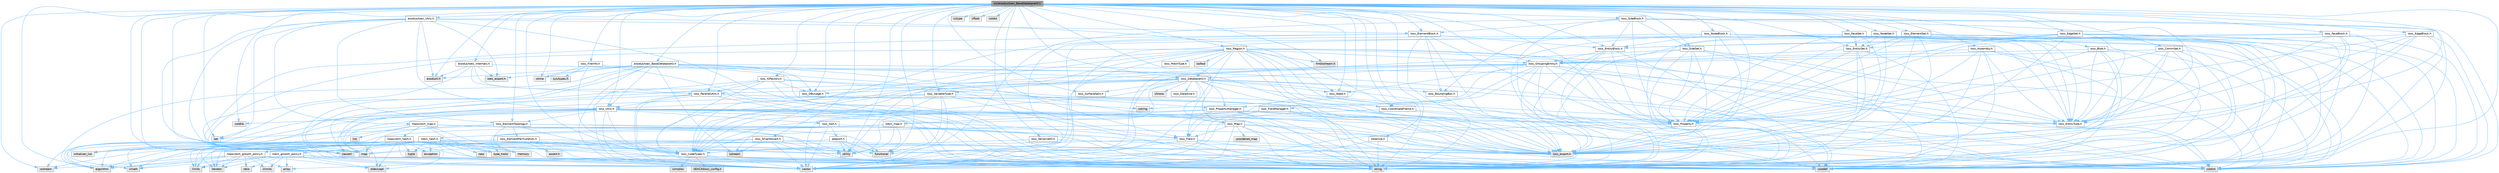 digraph "src/exodus/Ioex_BaseDatabaseIO.C"
{
 // INTERACTIVE_SVG=YES
 // LATEX_PDF_SIZE
  bgcolor="transparent";
  edge [fontname=Helvetica,fontsize=10,labelfontname=Helvetica,labelfontsize=10];
  node [fontname=Helvetica,fontsize=10,shape=box,height=0.2,width=0.4];
  Node1 [id="Node000001",label="src/exodus/Ioex_BaseDatabaseIO.C",height=0.2,width=0.4,color="gray40", fillcolor="grey60", style="filled", fontcolor="black",tooltip=" "];
  Node1 -> Node2 [id="edge1_Node000001_Node000002",color="steelblue1",style="solid",tooltip=" "];
  Node2 [id="Node000002",label="Ioss_CodeTypes.h",height=0.2,width=0.4,color="grey40", fillcolor="white", style="filled",URL="$Ioss__CodeTypes_8h.html",tooltip=" "];
  Node2 -> Node3 [id="edge2_Node000002_Node000003",color="steelblue1",style="solid",tooltip=" "];
  Node3 [id="Node000003",label="array",height=0.2,width=0.4,color="grey60", fillcolor="#E0E0E0", style="filled",tooltip=" "];
  Node2 -> Node4 [id="edge3_Node000002_Node000004",color="steelblue1",style="solid",tooltip=" "];
  Node4 [id="Node000004",label="cstddef",height=0.2,width=0.4,color="grey60", fillcolor="#E0E0E0", style="filled",tooltip=" "];
  Node2 -> Node5 [id="edge4_Node000002_Node000005",color="steelblue1",style="solid",tooltip=" "];
  Node5 [id="Node000005",label="cstdint",height=0.2,width=0.4,color="grey60", fillcolor="#E0E0E0", style="filled",tooltip=" "];
  Node2 -> Node6 [id="edge5_Node000002_Node000006",color="steelblue1",style="solid",tooltip=" "];
  Node6 [id="Node000006",label="string",height=0.2,width=0.4,color="grey60", fillcolor="#E0E0E0", style="filled",tooltip=" "];
  Node2 -> Node7 [id="edge6_Node000002_Node000007",color="steelblue1",style="solid",tooltip=" "];
  Node7 [id="Node000007",label="vector",height=0.2,width=0.4,color="grey60", fillcolor="#E0E0E0", style="filled",tooltip=" "];
  Node2 -> Node8 [id="edge7_Node000002_Node000008",color="steelblue1",style="solid",tooltip=" "];
  Node8 [id="Node000008",label="SEACASIoss_config.h",height=0.2,width=0.4,color="grey60", fillcolor="#E0E0E0", style="filled",tooltip=" "];
  Node2 -> Node9 [id="edge8_Node000002_Node000009",color="steelblue1",style="solid",tooltip=" "];
  Node9 [id="Node000009",label="complex",height=0.2,width=0.4,color="grey60", fillcolor="#E0E0E0", style="filled",tooltip=" "];
  Node1 -> Node10 [id="edge9_Node000001_Node000010",color="steelblue1",style="solid",tooltip=" "];
  Node10 [id="Node000010",label="Ioss_ElementTopology.h",height=0.2,width=0.4,color="grey40", fillcolor="white", style="filled",URL="$Ioss__ElementTopology_8h.html",tooltip=" "];
  Node10 -> Node11 [id="edge10_Node000010_Node000011",color="steelblue1",style="solid",tooltip=" "];
  Node11 [id="Node000011",label="ioss_export.h",height=0.2,width=0.4,color="grey60", fillcolor="#E0E0E0", style="filled",tooltip=" "];
  Node10 -> Node2 [id="edge11_Node000010_Node000002",color="steelblue1",style="solid",tooltip=" "];
  Node10 -> Node12 [id="edge12_Node000010_Node000012",color="steelblue1",style="solid",tooltip=" "];
  Node12 [id="Node000012",label="Ioss_ElementPermutation.h",height=0.2,width=0.4,color="grey40", fillcolor="white", style="filled",URL="$Ioss__ElementPermutation_8h.html",tooltip=" "];
  Node12 -> Node11 [id="edge13_Node000012_Node000011",color="steelblue1",style="solid",tooltip=" "];
  Node12 -> Node2 [id="edge14_Node000012_Node000002",color="steelblue1",style="solid",tooltip=" "];
  Node12 -> Node13 [id="edge15_Node000012_Node000013",color="steelblue1",style="solid",tooltip=" "];
  Node13 [id="Node000013",label="assert.h",height=0.2,width=0.4,color="grey60", fillcolor="#E0E0E0", style="filled",tooltip=" "];
  Node12 -> Node14 [id="edge16_Node000012_Node000014",color="steelblue1",style="solid",tooltip=" "];
  Node14 [id="Node000014",label="limits",height=0.2,width=0.4,color="grey60", fillcolor="#E0E0E0", style="filled",tooltip=" "];
  Node12 -> Node15 [id="edge17_Node000012_Node000015",color="steelblue1",style="solid",tooltip=" "];
  Node15 [id="Node000015",label="map",height=0.2,width=0.4,color="grey60", fillcolor="#E0E0E0", style="filled",tooltip=" "];
  Node12 -> Node6 [id="edge18_Node000012_Node000006",color="steelblue1",style="solid",tooltip=" "];
  Node12 -> Node7 [id="edge19_Node000012_Node000007",color="steelblue1",style="solid",tooltip=" "];
  Node10 -> Node15 [id="edge20_Node000010_Node000015",color="steelblue1",style="solid",tooltip=" "];
  Node10 -> Node16 [id="edge21_Node000010_Node000016",color="steelblue1",style="solid",tooltip=" "];
  Node16 [id="Node000016",label="set",height=0.2,width=0.4,color="grey60", fillcolor="#E0E0E0", style="filled",tooltip=" "];
  Node10 -> Node6 [id="edge22_Node000010_Node000006",color="steelblue1",style="solid",tooltip=" "];
  Node10 -> Node7 [id="edge23_Node000010_Node000007",color="steelblue1",style="solid",tooltip=" "];
  Node1 -> Node17 [id="edge24_Node000001_Node000017",color="steelblue1",style="solid",tooltip=" "];
  Node17 [id="Node000017",label="Ioss_FileInfo.h",height=0.2,width=0.4,color="grey40", fillcolor="white", style="filled",URL="$Ioss__FileInfo_8h.html",tooltip=" "];
  Node17 -> Node11 [id="edge25_Node000017_Node000011",color="steelblue1",style="solid",tooltip=" "];
  Node17 -> Node2 [id="edge26_Node000017_Node000002",color="steelblue1",style="solid",tooltip=" "];
  Node17 -> Node18 [id="edge27_Node000017_Node000018",color="steelblue1",style="solid",tooltip=" "];
  Node18 [id="Node000018",label="ctime",height=0.2,width=0.4,color="grey60", fillcolor="#E0E0E0", style="filled",tooltip=" "];
  Node17 -> Node6 [id="edge28_Node000017_Node000006",color="steelblue1",style="solid",tooltip=" "];
  Node17 -> Node19 [id="edge29_Node000017_Node000019",color="steelblue1",style="solid",tooltip=" "];
  Node19 [id="Node000019",label="sys/types.h",height=0.2,width=0.4,color="grey60", fillcolor="#E0E0E0", style="filled",tooltip=" "];
  Node1 -> Node20 [id="edge30_Node000001_Node000020",color="steelblue1",style="solid",tooltip=" "];
  Node20 [id="Node000020",label="Ioss_IOFactory.h",height=0.2,width=0.4,color="grey40", fillcolor="white", style="filled",URL="$Ioss__IOFactory_8h.html",tooltip=" "];
  Node20 -> Node11 [id="edge31_Node000020_Node000011",color="steelblue1",style="solid",tooltip=" "];
  Node20 -> Node2 [id="edge32_Node000020_Node000002",color="steelblue1",style="solid",tooltip=" "];
  Node20 -> Node6 [id="edge33_Node000020_Node000006",color="steelblue1",style="solid",tooltip=" "];
  Node20 -> Node21 [id="edge34_Node000020_Node000021",color="steelblue1",style="solid",tooltip=" "];
  Node21 [id="Node000021",label="Ioss_DBUsage.h",height=0.2,width=0.4,color="grey40", fillcolor="white", style="filled",URL="$Ioss__DBUsage_8h.html",tooltip=" "];
  Node20 -> Node22 [id="edge35_Node000020_Node000022",color="steelblue1",style="solid",tooltip=" "];
  Node22 [id="Node000022",label="Ioss_ParallelUtils.h",height=0.2,width=0.4,color="grey40", fillcolor="white", style="filled",URL="$Ioss__ParallelUtils_8h.html",tooltip=" "];
  Node22 -> Node11 [id="edge36_Node000022_Node000011",color="steelblue1",style="solid",tooltip=" "];
  Node22 -> Node2 [id="edge37_Node000022_Node000002",color="steelblue1",style="solid",tooltip=" "];
  Node22 -> Node23 [id="edge38_Node000022_Node000023",color="steelblue1",style="solid",tooltip=" "];
  Node23 [id="Node000023",label="Ioss_Utils.h",height=0.2,width=0.4,color="grey40", fillcolor="white", style="filled",URL="$Ioss__Utils_8h.html",tooltip=" "];
  Node23 -> Node11 [id="edge39_Node000023_Node000011",color="steelblue1",style="solid",tooltip=" "];
  Node23 -> Node2 [id="edge40_Node000023_Node000002",color="steelblue1",style="solid",tooltip=" "];
  Node23 -> Node10 [id="edge41_Node000023_Node000010",color="steelblue1",style="solid",tooltip=" "];
  Node23 -> Node24 [id="edge42_Node000023_Node000024",color="steelblue1",style="solid",tooltip=" "];
  Node24 [id="Node000024",label="Ioss_EntityType.h",height=0.2,width=0.4,color="grey40", fillcolor="white", style="filled",URL="$Ioss__EntityType_8h.html",tooltip=" "];
  Node23 -> Node25 [id="edge43_Node000023_Node000025",color="steelblue1",style="solid",tooltip=" "];
  Node25 [id="Node000025",label="Ioss_Field.h",height=0.2,width=0.4,color="grey40", fillcolor="white", style="filled",URL="$Ioss__Field_8h.html",tooltip=" "];
  Node25 -> Node11 [id="edge44_Node000025_Node000011",color="steelblue1",style="solid",tooltip=" "];
  Node25 -> Node2 [id="edge45_Node000025_Node000002",color="steelblue1",style="solid",tooltip=" "];
  Node25 -> Node4 [id="edge46_Node000025_Node000004",color="steelblue1",style="solid",tooltip=" "];
  Node25 -> Node6 [id="edge47_Node000025_Node000006",color="steelblue1",style="solid",tooltip=" "];
  Node25 -> Node7 [id="edge48_Node000025_Node000007",color="steelblue1",style="solid",tooltip=" "];
  Node23 -> Node26 [id="edge49_Node000023_Node000026",color="steelblue1",style="solid",tooltip=" "];
  Node26 [id="Node000026",label="Ioss_Property.h",height=0.2,width=0.4,color="grey40", fillcolor="white", style="filled",URL="$Ioss__Property_8h.html",tooltip=" "];
  Node26 -> Node11 [id="edge50_Node000026_Node000011",color="steelblue1",style="solid",tooltip=" "];
  Node26 -> Node5 [id="edge51_Node000026_Node000005",color="steelblue1",style="solid",tooltip=" "];
  Node26 -> Node6 [id="edge52_Node000026_Node000006",color="steelblue1",style="solid",tooltip=" "];
  Node26 -> Node7 [id="edge53_Node000026_Node000007",color="steelblue1",style="solid",tooltip=" "];
  Node23 -> Node27 [id="edge54_Node000023_Node000027",color="steelblue1",style="solid",tooltip=" "];
  Node27 [id="Node000027",label="Ioss_Sort.h",height=0.2,width=0.4,color="grey40", fillcolor="white", style="filled",URL="$Ioss__Sort_8h.html",tooltip=" "];
  Node27 -> Node28 [id="edge55_Node000027_Node000028",color="steelblue1",style="solid",tooltip=" "];
  Node28 [id="Node000028",label="pdqsort.h",height=0.2,width=0.4,color="grey40", fillcolor="white", style="filled",URL="$pdqsort_8h.html",tooltip=" "];
  Node28 -> Node29 [id="edge56_Node000028_Node000029",color="steelblue1",style="solid",tooltip=" "];
  Node29 [id="Node000029",label="algorithm",height=0.2,width=0.4,color="grey60", fillcolor="#E0E0E0", style="filled",tooltip=" "];
  Node28 -> Node4 [id="edge57_Node000028_Node000004",color="steelblue1",style="solid",tooltip=" "];
  Node28 -> Node30 [id="edge58_Node000028_Node000030",color="steelblue1",style="solid",tooltip=" "];
  Node30 [id="Node000030",label="functional",height=0.2,width=0.4,color="grey60", fillcolor="#E0E0E0", style="filled",tooltip=" "];
  Node28 -> Node31 [id="edge59_Node000028_Node000031",color="steelblue1",style="solid",tooltip=" "];
  Node31 [id="Node000031",label="iterator",height=0.2,width=0.4,color="grey60", fillcolor="#E0E0E0", style="filled",tooltip=" "];
  Node28 -> Node32 [id="edge60_Node000028_Node000032",color="steelblue1",style="solid",tooltip=" "];
  Node32 [id="Node000032",label="utility",height=0.2,width=0.4,color="grey60", fillcolor="#E0E0E0", style="filled",tooltip=" "];
  Node27 -> Node4 [id="edge61_Node000027_Node000004",color="steelblue1",style="solid",tooltip=" "];
  Node27 -> Node7 [id="edge62_Node000027_Node000007",color="steelblue1",style="solid",tooltip=" "];
  Node23 -> Node29 [id="edge63_Node000023_Node000029",color="steelblue1",style="solid",tooltip=" "];
  Node23 -> Node33 [id="edge64_Node000023_Node000033",color="steelblue1",style="solid",tooltip=" "];
  Node33 [id="Node000033",label="cassert",height=0.2,width=0.4,color="grey60", fillcolor="#E0E0E0", style="filled",tooltip=" "];
  Node23 -> Node34 [id="edge65_Node000023_Node000034",color="steelblue1",style="solid",tooltip=" "];
  Node34 [id="Node000034",label="cmath",height=0.2,width=0.4,color="grey60", fillcolor="#E0E0E0", style="filled",tooltip=" "];
  Node23 -> Node4 [id="edge66_Node000023_Node000004",color="steelblue1",style="solid",tooltip=" "];
  Node23 -> Node5 [id="edge67_Node000023_Node000005",color="steelblue1",style="solid",tooltip=" "];
  Node23 -> Node35 [id="edge68_Node000023_Node000035",color="steelblue1",style="solid",tooltip=" "];
  Node35 [id="Node000035",label="cstdlib",height=0.2,width=0.4,color="grey60", fillcolor="#E0E0E0", style="filled",tooltip=" "];
  Node23 -> Node36 [id="edge69_Node000023_Node000036",color="steelblue1",style="solid",tooltip=" "];
  Node36 [id="Node000036",label="iostream",height=0.2,width=0.4,color="grey60", fillcolor="#E0E0E0", style="filled",tooltip=" "];
  Node23 -> Node37 [id="edge70_Node000023_Node000037",color="steelblue1",style="solid",tooltip=" "];
  Node37 [id="Node000037",label="stdexcept",height=0.2,width=0.4,color="grey60", fillcolor="#E0E0E0", style="filled",tooltip=" "];
  Node23 -> Node6 [id="edge71_Node000023_Node000006",color="steelblue1",style="solid",tooltip=" "];
  Node23 -> Node7 [id="edge72_Node000023_Node000007",color="steelblue1",style="solid",tooltip=" "];
  Node22 -> Node33 [id="edge73_Node000022_Node000033",color="steelblue1",style="solid",tooltip=" "];
  Node22 -> Node4 [id="edge74_Node000022_Node000004",color="steelblue1",style="solid",tooltip=" "];
  Node22 -> Node6 [id="edge75_Node000022_Node000006",color="steelblue1",style="solid",tooltip=" "];
  Node22 -> Node7 [id="edge76_Node000022_Node000007",color="steelblue1",style="solid",tooltip=" "];
  Node20 -> Node38 [id="edge77_Node000020_Node000038",color="steelblue1",style="solid",tooltip=" "];
  Node38 [id="Node000038",label="Ioss_PropertyManager.h",height=0.2,width=0.4,color="grey40", fillcolor="white", style="filled",URL="$Ioss__PropertyManager_8h.html",tooltip=" "];
  Node38 -> Node11 [id="edge78_Node000038_Node000011",color="steelblue1",style="solid",tooltip=" "];
  Node38 -> Node2 [id="edge79_Node000038_Node000002",color="steelblue1",style="solid",tooltip=" "];
  Node38 -> Node26 [id="edge80_Node000038_Node000026",color="steelblue1",style="solid",tooltip=" "];
  Node38 -> Node4 [id="edge81_Node000038_Node000004",color="steelblue1",style="solid",tooltip=" "];
  Node38 -> Node6 [id="edge82_Node000038_Node000006",color="steelblue1",style="solid",tooltip=" "];
  Node38 -> Node7 [id="edge83_Node000038_Node000007",color="steelblue1",style="solid",tooltip=" "];
  Node38 -> Node39 [id="edge84_Node000038_Node000039",color="steelblue1",style="solid",tooltip=" "];
  Node39 [id="Node000039",label="robin_map.h",height=0.2,width=0.4,color="grey40", fillcolor="white", style="filled",URL="$robin__map_8h.html",tooltip=" "];
  Node39 -> Node4 [id="edge85_Node000039_Node000004",color="steelblue1",style="solid",tooltip=" "];
  Node39 -> Node30 [id="edge86_Node000039_Node000030",color="steelblue1",style="solid",tooltip=" "];
  Node39 -> Node40 [id="edge87_Node000039_Node000040",color="steelblue1",style="solid",tooltip=" "];
  Node40 [id="Node000040",label="initializer_list",height=0.2,width=0.4,color="grey60", fillcolor="#E0E0E0", style="filled",tooltip=" "];
  Node39 -> Node41 [id="edge88_Node000039_Node000041",color="steelblue1",style="solid",tooltip=" "];
  Node41 [id="Node000041",label="memory",height=0.2,width=0.4,color="grey60", fillcolor="#E0E0E0", style="filled",tooltip=" "];
  Node39 -> Node42 [id="edge89_Node000039_Node000042",color="steelblue1",style="solid",tooltip=" "];
  Node42 [id="Node000042",label="type_traits",height=0.2,width=0.4,color="grey60", fillcolor="#E0E0E0", style="filled",tooltip=" "];
  Node39 -> Node32 [id="edge90_Node000039_Node000032",color="steelblue1",style="solid",tooltip=" "];
  Node39 -> Node43 [id="edge91_Node000039_Node000043",color="steelblue1",style="solid",tooltip=" "];
  Node43 [id="Node000043",label="robin_hash.h",height=0.2,width=0.4,color="grey40", fillcolor="white", style="filled",URL="$robin__hash_8h.html",tooltip=" "];
  Node43 -> Node29 [id="edge92_Node000043_Node000029",color="steelblue1",style="solid",tooltip=" "];
  Node43 -> Node33 [id="edge93_Node000043_Node000033",color="steelblue1",style="solid",tooltip=" "];
  Node43 -> Node34 [id="edge94_Node000043_Node000034",color="steelblue1",style="solid",tooltip=" "];
  Node43 -> Node4 [id="edge95_Node000043_Node000004",color="steelblue1",style="solid",tooltip=" "];
  Node43 -> Node5 [id="edge96_Node000043_Node000005",color="steelblue1",style="solid",tooltip=" "];
  Node43 -> Node44 [id="edge97_Node000043_Node000044",color="steelblue1",style="solid",tooltip=" "];
  Node44 [id="Node000044",label="exception",height=0.2,width=0.4,color="grey60", fillcolor="#E0E0E0", style="filled",tooltip=" "];
  Node43 -> Node31 [id="edge98_Node000043_Node000031",color="steelblue1",style="solid",tooltip=" "];
  Node43 -> Node14 [id="edge99_Node000043_Node000014",color="steelblue1",style="solid",tooltip=" "];
  Node43 -> Node41 [id="edge100_Node000043_Node000041",color="steelblue1",style="solid",tooltip=" "];
  Node43 -> Node45 [id="edge101_Node000043_Node000045",color="steelblue1",style="solid",tooltip=" "];
  Node45 [id="Node000045",label="new",height=0.2,width=0.4,color="grey60", fillcolor="#E0E0E0", style="filled",tooltip=" "];
  Node43 -> Node37 [id="edge102_Node000043_Node000037",color="steelblue1",style="solid",tooltip=" "];
  Node43 -> Node46 [id="edge103_Node000043_Node000046",color="steelblue1",style="solid",tooltip=" "];
  Node46 [id="Node000046",label="tuple",height=0.2,width=0.4,color="grey60", fillcolor="#E0E0E0", style="filled",tooltip=" "];
  Node43 -> Node42 [id="edge104_Node000043_Node000042",color="steelblue1",style="solid",tooltip=" "];
  Node43 -> Node32 [id="edge105_Node000043_Node000032",color="steelblue1",style="solid",tooltip=" "];
  Node43 -> Node7 [id="edge106_Node000043_Node000007",color="steelblue1",style="solid",tooltip=" "];
  Node43 -> Node47 [id="edge107_Node000043_Node000047",color="steelblue1",style="solid",tooltip=" "];
  Node47 [id="Node000047",label="robin_growth_policy.h",height=0.2,width=0.4,color="grey40", fillcolor="white", style="filled",URL="$robin__growth__policy_8h.html",tooltip=" "];
  Node47 -> Node29 [id="edge108_Node000047_Node000029",color="steelblue1",style="solid",tooltip=" "];
  Node47 -> Node3 [id="edge109_Node000047_Node000003",color="steelblue1",style="solid",tooltip=" "];
  Node47 -> Node48 [id="edge110_Node000047_Node000048",color="steelblue1",style="solid",tooltip=" "];
  Node48 [id="Node000048",label="climits",height=0.2,width=0.4,color="grey60", fillcolor="#E0E0E0", style="filled",tooltip=" "];
  Node47 -> Node34 [id="edge111_Node000047_Node000034",color="steelblue1",style="solid",tooltip=" "];
  Node47 -> Node4 [id="edge112_Node000047_Node000004",color="steelblue1",style="solid",tooltip=" "];
  Node47 -> Node5 [id="edge113_Node000047_Node000005",color="steelblue1",style="solid",tooltip=" "];
  Node47 -> Node31 [id="edge114_Node000047_Node000031",color="steelblue1",style="solid",tooltip=" "];
  Node47 -> Node14 [id="edge115_Node000047_Node000014",color="steelblue1",style="solid",tooltip=" "];
  Node47 -> Node49 [id="edge116_Node000047_Node000049",color="steelblue1",style="solid",tooltip=" "];
  Node49 [id="Node000049",label="ratio",height=0.2,width=0.4,color="grey60", fillcolor="#E0E0E0", style="filled",tooltip=" "];
  Node47 -> Node37 [id="edge117_Node000047_Node000037",color="steelblue1",style="solid",tooltip=" "];
  Node20 -> Node15 [id="edge118_Node000020_Node000015",color="steelblue1",style="solid",tooltip=" "];
  Node20 -> Node7 [id="edge119_Node000020_Node000007",color="steelblue1",style="solid",tooltip=" "];
  Node1 -> Node22 [id="edge120_Node000001_Node000022",color="steelblue1",style="solid",tooltip=" "];
  Node1 -> Node50 [id="edge121_Node000001_Node000050",color="steelblue1",style="solid",tooltip=" "];
  Node50 [id="Node000050",label="Ioss_SerializeIO.h",height=0.2,width=0.4,color="grey40", fillcolor="white", style="filled",URL="$Ioss__SerializeIO_8h.html",tooltip=" "];
  Node50 -> Node11 [id="edge122_Node000050_Node000011",color="steelblue1",style="solid",tooltip=" "];
  Node50 -> Node2 [id="edge123_Node000050_Node000002",color="steelblue1",style="solid",tooltip=" "];
  Node1 -> Node51 [id="edge124_Node000001_Node000051",color="steelblue1",style="solid",tooltip=" "];
  Node51 [id="Node000051",label="Ioss_SurfaceSplit.h",height=0.2,width=0.4,color="grey40", fillcolor="white", style="filled",URL="$Ioss__SurfaceSplit_8h.html",tooltip=" "];
  Node1 -> Node23 [id="edge125_Node000001_Node000023",color="steelblue1",style="solid",tooltip=" "];
  Node1 -> Node29 [id="edge126_Node000001_Node000029",color="steelblue1",style="solid",tooltip=" "];
  Node1 -> Node33 [id="edge127_Node000001_Node000033",color="steelblue1",style="solid",tooltip=" "];
  Node1 -> Node52 [id="edge128_Node000001_Node000052",color="steelblue1",style="solid",tooltip=" "];
  Node52 [id="Node000052",label="cctype",height=0.2,width=0.4,color="grey60", fillcolor="#E0E0E0", style="filled",tooltip=" "];
  Node1 -> Node53 [id="edge129_Node000001_Node000053",color="steelblue1",style="solid",tooltip=" "];
  Node53 [id="Node000053",label="cfloat",height=0.2,width=0.4,color="grey60", fillcolor="#E0E0E0", style="filled",tooltip=" "];
  Node1 -> Node4 [id="edge130_Node000001_Node000004",color="steelblue1",style="solid",tooltip=" "];
  Node1 -> Node54 [id="edge131_Node000001_Node000054",color="steelblue1",style="solid",tooltip=" "];
  Node54 [id="Node000054",label="cstdio",height=0.2,width=0.4,color="grey60", fillcolor="#E0E0E0", style="filled",tooltip=" "];
  Node1 -> Node35 [id="edge132_Node000001_Node000035",color="steelblue1",style="solid",tooltip=" "];
  Node1 -> Node55 [id="edge133_Node000001_Node000055",color="steelblue1",style="solid",tooltip=" "];
  Node55 [id="Node000055",label="cstring",height=0.2,width=0.4,color="grey60", fillcolor="#E0E0E0", style="filled",tooltip=" "];
  Node1 -> Node18 [id="edge134_Node000001_Node000018",color="steelblue1",style="solid",tooltip=" "];
  Node1 -> Node56 [id="edge135_Node000001_Node000056",color="steelblue1",style="solid",tooltip=" "];
  Node56 [id="Node000056",label="exodus/Ioex_BaseDatabaseIO.h",height=0.2,width=0.4,color="grey40", fillcolor="white", style="filled",URL="$Ioex__BaseDatabaseIO_8h.html",tooltip=" "];
  Node56 -> Node57 [id="edge136_Node000056_Node000057",color="steelblue1",style="solid",tooltip=" "];
  Node57 [id="Node000057",label="ioex_export.h",height=0.2,width=0.4,color="grey60", fillcolor="#E0E0E0", style="filled",tooltip=" "];
  Node56 -> Node21 [id="edge137_Node000056_Node000021",color="steelblue1",style="solid",tooltip=" "];
  Node56 -> Node58 [id="edge138_Node000056_Node000058",color="steelblue1",style="solid",tooltip=" "];
  Node58 [id="Node000058",label="Ioss_DatabaseIO.h",height=0.2,width=0.4,color="grey40", fillcolor="white", style="filled",URL="$Ioss__DatabaseIO_8h.html",tooltip=" "];
  Node58 -> Node11 [id="edge139_Node000058_Node000011",color="steelblue1",style="solid",tooltip=" "];
  Node58 -> Node59 [id="edge140_Node000058_Node000059",color="steelblue1",style="solid",tooltip=" "];
  Node59 [id="Node000059",label="Ioss_BoundingBox.h",height=0.2,width=0.4,color="grey40", fillcolor="white", style="filled",URL="$Ioss__BoundingBox_8h.html",tooltip=" "];
  Node59 -> Node11 [id="edge141_Node000059_Node000011",color="steelblue1",style="solid",tooltip=" "];
  Node58 -> Node2 [id="edge142_Node000058_Node000002",color="steelblue1",style="solid",tooltip=" "];
  Node58 -> Node21 [id="edge143_Node000058_Node000021",color="steelblue1",style="solid",tooltip=" "];
  Node58 -> Node60 [id="edge144_Node000058_Node000060",color="steelblue1",style="solid",tooltip=" "];
  Node60 [id="Node000060",label="Ioss_DataSize.h",height=0.2,width=0.4,color="grey40", fillcolor="white", style="filled",URL="$Ioss__DataSize_8h.html",tooltip=" "];
  Node58 -> Node24 [id="edge145_Node000058_Node000024",color="steelblue1",style="solid",tooltip=" "];
  Node58 -> Node61 [id="edge146_Node000058_Node000061",color="steelblue1",style="solid",tooltip=" "];
  Node61 [id="Node000061",label="Ioss_Map.h",height=0.2,width=0.4,color="grey40", fillcolor="white", style="filled",URL="$Ioss__Map_8h.html",tooltip=" "];
  Node61 -> Node11 [id="edge147_Node000061_Node000011",color="steelblue1",style="solid",tooltip=" "];
  Node61 -> Node2 [id="edge148_Node000061_Node000002",color="steelblue1",style="solid",tooltip=" "];
  Node61 -> Node25 [id="edge149_Node000061_Node000025",color="steelblue1",style="solid",tooltip=" "];
  Node61 -> Node4 [id="edge150_Node000061_Node000004",color="steelblue1",style="solid",tooltip=" "];
  Node61 -> Node5 [id="edge151_Node000061_Node000005",color="steelblue1",style="solid",tooltip=" "];
  Node61 -> Node6 [id="edge152_Node000061_Node000006",color="steelblue1",style="solid",tooltip=" "];
  Node61 -> Node7 [id="edge153_Node000061_Node000007",color="steelblue1",style="solid",tooltip=" "];
  Node61 -> Node62 [id="edge154_Node000061_Node000062",color="steelblue1",style="solid",tooltip=" "];
  Node62 [id="Node000062",label="unordered_map",height=0.2,width=0.4,color="grey60", fillcolor="#E0E0E0", style="filled",tooltip=" "];
  Node58 -> Node22 [id="edge155_Node000058_Node000022",color="steelblue1",style="solid",tooltip=" "];
  Node58 -> Node38 [id="edge156_Node000058_Node000038",color="steelblue1",style="solid",tooltip=" "];
  Node58 -> Node63 [id="edge157_Node000058_Node000063",color="steelblue1",style="solid",tooltip=" "];
  Node63 [id="Node000063",label="Ioss_State.h",height=0.2,width=0.4,color="grey40", fillcolor="white", style="filled",URL="$Ioss__State_8h.html",tooltip=" "];
  Node58 -> Node51 [id="edge158_Node000058_Node000051",color="steelblue1",style="solid",tooltip=" "];
  Node58 -> Node64 [id="edge159_Node000058_Node000064",color="steelblue1",style="solid",tooltip=" "];
  Node64 [id="Node000064",label="chrono",height=0.2,width=0.4,color="grey60", fillcolor="#E0E0E0", style="filled",tooltip=" "];
  Node58 -> Node4 [id="edge160_Node000058_Node000004",color="steelblue1",style="solid",tooltip=" "];
  Node58 -> Node5 [id="edge161_Node000058_Node000005",color="steelblue1",style="solid",tooltip=" "];
  Node58 -> Node15 [id="edge162_Node000058_Node000015",color="steelblue1",style="solid",tooltip=" "];
  Node58 -> Node6 [id="edge163_Node000058_Node000006",color="steelblue1",style="solid",tooltip=" "];
  Node58 -> Node32 [id="edge164_Node000058_Node000032",color="steelblue1",style="solid",tooltip=" "];
  Node58 -> Node7 [id="edge165_Node000058_Node000007",color="steelblue1",style="solid",tooltip=" "];
  Node56 -> Node25 [id="edge166_Node000056_Node000025",color="steelblue1",style="solid",tooltip=" "];
  Node56 -> Node61 [id="edge167_Node000056_Node000061",color="steelblue1",style="solid",tooltip=" "];
  Node56 -> Node23 [id="edge168_Node000056_Node000023",color="steelblue1",style="solid",tooltip=" "];
  Node56 -> Node65 [id="edge169_Node000056_Node000065",color="steelblue1",style="solid",tooltip=" "];
  Node65 [id="Node000065",label="exodusII.h",height=0.2,width=0.4,color="grey60", fillcolor="#E0E0E0", style="filled",tooltip=" "];
  Node56 -> Node29 [id="edge170_Node000056_Node000029",color="steelblue1",style="solid",tooltip=" "];
  Node56 -> Node5 [id="edge171_Node000056_Node000005",color="steelblue1",style="solid",tooltip=" "];
  Node56 -> Node18 [id="edge172_Node000056_Node000018",color="steelblue1",style="solid",tooltip=" "];
  Node56 -> Node15 [id="edge173_Node000056_Node000015",color="steelblue1",style="solid",tooltip=" "];
  Node56 -> Node16 [id="edge174_Node000056_Node000016",color="steelblue1",style="solid",tooltip=" "];
  Node56 -> Node66 [id="edge175_Node000056_Node000066",color="steelblue1",style="solid",tooltip=" "];
  Node66 [id="Node000066",label="sstream",height=0.2,width=0.4,color="grey60", fillcolor="#E0E0E0", style="filled",tooltip=" "];
  Node56 -> Node6 [id="edge176_Node000056_Node000006",color="steelblue1",style="solid",tooltip=" "];
  Node56 -> Node7 [id="edge177_Node000056_Node000007",color="steelblue1",style="solid",tooltip=" "];
  Node1 -> Node67 [id="edge178_Node000001_Node000067",color="steelblue1",style="solid",tooltip=" "];
  Node67 [id="Node000067",label="exodus/Ioex_Internals.h",height=0.2,width=0.4,color="grey40", fillcolor="white", style="filled",URL="$Ioex__Internals_8h.html",tooltip=" "];
  Node67 -> Node57 [id="edge179_Node000067_Node000057",color="steelblue1",style="solid",tooltip=" "];
  Node67 -> Node22 [id="edge180_Node000067_Node000022",color="steelblue1",style="solid",tooltip=" "];
  Node67 -> Node5 [id="edge181_Node000067_Node000005",color="steelblue1",style="solid",tooltip=" "];
  Node67 -> Node65 [id="edge182_Node000067_Node000065",color="steelblue1",style="solid",tooltip=" "];
  Node67 -> Node6 [id="edge183_Node000067_Node000006",color="steelblue1",style="solid",tooltip=" "];
  Node67 -> Node7 [id="edge184_Node000067_Node000007",color="steelblue1",style="solid",tooltip=" "];
  Node1 -> Node68 [id="edge185_Node000001_Node000068",color="steelblue1",style="solid",tooltip=" "];
  Node68 [id="Node000068",label="exodus/Ioex_Utils.h",height=0.2,width=0.4,color="grey40", fillcolor="white", style="filled",URL="$Ioex__Utils_8h.html",tooltip=" "];
  Node68 -> Node57 [id="edge186_Node000068_Node000057",color="steelblue1",style="solid",tooltip=" "];
  Node68 -> Node69 [id="edge187_Node000068_Node000069",color="steelblue1",style="solid",tooltip=" "];
  Node69 [id="Node000069",label="Ioss_CoordinateFrame.h",height=0.2,width=0.4,color="grey40", fillcolor="white", style="filled",URL="$Ioss__CoordinateFrame_8h.html",tooltip=" "];
  Node69 -> Node11 [id="edge188_Node000069_Node000011",color="steelblue1",style="solid",tooltip=" "];
  Node69 -> Node5 [id="edge189_Node000069_Node000005",color="steelblue1",style="solid",tooltip=" "];
  Node69 -> Node7 [id="edge190_Node000069_Node000007",color="steelblue1",style="solid",tooltip=" "];
  Node68 -> Node70 [id="edge191_Node000068_Node000070",color="steelblue1",style="solid",tooltip=" "];
  Node70 [id="Node000070",label="Ioss_ElementBlock.h",height=0.2,width=0.4,color="grey40", fillcolor="white", style="filled",URL="$Ioss__ElementBlock_8h.html",tooltip=" "];
  Node70 -> Node11 [id="edge192_Node000070_Node000011",color="steelblue1",style="solid",tooltip=" "];
  Node70 -> Node59 [id="edge193_Node000070_Node000059",color="steelblue1",style="solid",tooltip=" "];
  Node70 -> Node2 [id="edge194_Node000070_Node000002",color="steelblue1",style="solid",tooltip=" "];
  Node70 -> Node71 [id="edge195_Node000070_Node000071",color="steelblue1",style="solid",tooltip=" "];
  Node71 [id="Node000071",label="Ioss_EntityBlock.h",height=0.2,width=0.4,color="grey40", fillcolor="white", style="filled",URL="$Ioss__EntityBlock_8h.html",tooltip=" "];
  Node71 -> Node11 [id="edge196_Node000071_Node000011",color="steelblue1",style="solid",tooltip=" "];
  Node71 -> Node72 [id="edge197_Node000071_Node000072",color="steelblue1",style="solid",tooltip=" "];
  Node72 [id="Node000072",label="Ioss_GroupingEntity.h",height=0.2,width=0.4,color="grey40", fillcolor="white", style="filled",URL="$Ioss__GroupingEntity_8h.html",tooltip=" "];
  Node72 -> Node11 [id="edge198_Node000072_Node000011",color="steelblue1",style="solid",tooltip=" "];
  Node72 -> Node2 [id="edge199_Node000072_Node000002",color="steelblue1",style="solid",tooltip=" "];
  Node72 -> Node58 [id="edge200_Node000072_Node000058",color="steelblue1",style="solid",tooltip=" "];
  Node72 -> Node24 [id="edge201_Node000072_Node000024",color="steelblue1",style="solid",tooltip=" "];
  Node72 -> Node25 [id="edge202_Node000072_Node000025",color="steelblue1",style="solid",tooltip=" "];
  Node72 -> Node73 [id="edge203_Node000072_Node000073",color="steelblue1",style="solid",tooltip=" "];
  Node73 [id="Node000073",label="Ioss_FieldManager.h",height=0.2,width=0.4,color="grey40", fillcolor="white", style="filled",URL="$Ioss__FieldManager_8h.html",tooltip=" "];
  Node73 -> Node11 [id="edge204_Node000073_Node000011",color="steelblue1",style="solid",tooltip=" "];
  Node73 -> Node2 [id="edge205_Node000073_Node000002",color="steelblue1",style="solid",tooltip=" "];
  Node73 -> Node25 [id="edge206_Node000073_Node000025",color="steelblue1",style="solid",tooltip=" "];
  Node73 -> Node4 [id="edge207_Node000073_Node000004",color="steelblue1",style="solid",tooltip=" "];
  Node73 -> Node6 [id="edge208_Node000073_Node000006",color="steelblue1",style="solid",tooltip=" "];
  Node73 -> Node7 [id="edge209_Node000073_Node000007",color="steelblue1",style="solid",tooltip=" "];
  Node73 -> Node39 [id="edge210_Node000073_Node000039",color="steelblue1",style="solid",tooltip=" "];
  Node72 -> Node26 [id="edge211_Node000072_Node000026",color="steelblue1",style="solid",tooltip=" "];
  Node72 -> Node38 [id="edge212_Node000072_Node000038",color="steelblue1",style="solid",tooltip=" "];
  Node72 -> Node63 [id="edge213_Node000072_Node000063",color="steelblue1",style="solid",tooltip=" "];
  Node72 -> Node74 [id="edge214_Node000072_Node000074",color="steelblue1",style="solid",tooltip=" "];
  Node74 [id="Node000074",label="Ioss_VariableType.h",height=0.2,width=0.4,color="grey40", fillcolor="white", style="filled",URL="$Ioss__VariableType_8h.html",tooltip=" "];
  Node74 -> Node11 [id="edge215_Node000074_Node000011",color="steelblue1",style="solid",tooltip=" "];
  Node74 -> Node2 [id="edge216_Node000074_Node000002",color="steelblue1",style="solid",tooltip=" "];
  Node74 -> Node23 [id="edge217_Node000074_Node000023",color="steelblue1",style="solid",tooltip=" "];
  Node74 -> Node55 [id="edge218_Node000074_Node000055",color="steelblue1",style="solid",tooltip=" "];
  Node74 -> Node30 [id="edge219_Node000074_Node000030",color="steelblue1",style="solid",tooltip=" "];
  Node74 -> Node15 [id="edge220_Node000074_Node000015",color="steelblue1",style="solid",tooltip=" "];
  Node74 -> Node6 [id="edge221_Node000074_Node000006",color="steelblue1",style="solid",tooltip=" "];
  Node74 -> Node7 [id="edge222_Node000074_Node000007",color="steelblue1",style="solid",tooltip=" "];
  Node72 -> Node4 [id="edge223_Node000072_Node000004",color="steelblue1",style="solid",tooltip=" "];
  Node72 -> Node5 [id="edge224_Node000072_Node000005",color="steelblue1",style="solid",tooltip=" "];
  Node72 -> Node6 [id="edge225_Node000072_Node000006",color="steelblue1",style="solid",tooltip=" "];
  Node72 -> Node7 [id="edge226_Node000072_Node000007",color="steelblue1",style="solid",tooltip=" "];
  Node71 -> Node26 [id="edge227_Node000071_Node000026",color="steelblue1",style="solid",tooltip=" "];
  Node71 -> Node4 [id="edge228_Node000071_Node000004",color="steelblue1",style="solid",tooltip=" "];
  Node71 -> Node6 [id="edge229_Node000071_Node000006",color="steelblue1",style="solid",tooltip=" "];
  Node70 -> Node26 [id="edge230_Node000070_Node000026",color="steelblue1",style="solid",tooltip=" "];
  Node70 -> Node33 [id="edge231_Node000070_Node000033",color="steelblue1",style="solid",tooltip=" "];
  Node70 -> Node6 [id="edge232_Node000070_Node000006",color="steelblue1",style="solid",tooltip=" "];
  Node68 -> Node10 [id="edge233_Node000068_Node000010",color="steelblue1",style="solid",tooltip=" "];
  Node68 -> Node23 [id="edge234_Node000068_Node000023",color="steelblue1",style="solid",tooltip=" "];
  Node68 -> Node33 [id="edge235_Node000068_Node000033",color="steelblue1",style="solid",tooltip=" "];
  Node68 -> Node65 [id="edge236_Node000068_Node000065",color="steelblue1",style="solid",tooltip=" "];
  Node68 -> Node16 [id="edge237_Node000068_Node000016",color="steelblue1",style="solid",tooltip=" "];
  Node68 -> Node6 [id="edge238_Node000068_Node000006",color="steelblue1",style="solid",tooltip=" "];
  Node68 -> Node7 [id="edge239_Node000068_Node000007",color="steelblue1",style="solid",tooltip=" "];
  Node68 -> Node75 [id="edge240_Node000068_Node000075",color="steelblue1",style="solid",tooltip=" "];
  Node75 [id="Node000075",label="hopscotch_map.h",height=0.2,width=0.4,color="grey40", fillcolor="white", style="filled",URL="$hopscotch__map_8h.html",tooltip=" "];
  Node75 -> Node29 [id="edge241_Node000075_Node000029",color="steelblue1",style="solid",tooltip=" "];
  Node75 -> Node4 [id="edge242_Node000075_Node000004",color="steelblue1",style="solid",tooltip=" "];
  Node75 -> Node30 [id="edge243_Node000075_Node000030",color="steelblue1",style="solid",tooltip=" "];
  Node75 -> Node40 [id="edge244_Node000075_Node000040",color="steelblue1",style="solid",tooltip=" "];
  Node75 -> Node76 [id="edge245_Node000075_Node000076",color="steelblue1",style="solid",tooltip=" "];
  Node76 [id="Node000076",label="list",height=0.2,width=0.4,color="grey60", fillcolor="#E0E0E0", style="filled",tooltip=" "];
  Node75 -> Node41 [id="edge246_Node000075_Node000041",color="steelblue1",style="solid",tooltip=" "];
  Node75 -> Node42 [id="edge247_Node000075_Node000042",color="steelblue1",style="solid",tooltip=" "];
  Node75 -> Node32 [id="edge248_Node000075_Node000032",color="steelblue1",style="solid",tooltip=" "];
  Node75 -> Node77 [id="edge249_Node000075_Node000077",color="steelblue1",style="solid",tooltip=" "];
  Node77 [id="Node000077",label="hopscotch_hash.h",height=0.2,width=0.4,color="grey40", fillcolor="white", style="filled",URL="$hopscotch__hash_8h.html",tooltip=" "];
  Node77 -> Node29 [id="edge250_Node000077_Node000029",color="steelblue1",style="solid",tooltip=" "];
  Node77 -> Node33 [id="edge251_Node000077_Node000033",color="steelblue1",style="solid",tooltip=" "];
  Node77 -> Node34 [id="edge252_Node000077_Node000034",color="steelblue1",style="solid",tooltip=" "];
  Node77 -> Node4 [id="edge253_Node000077_Node000004",color="steelblue1",style="solid",tooltip=" "];
  Node77 -> Node5 [id="edge254_Node000077_Node000005",color="steelblue1",style="solid",tooltip=" "];
  Node77 -> Node44 [id="edge255_Node000077_Node000044",color="steelblue1",style="solid",tooltip=" "];
  Node77 -> Node30 [id="edge256_Node000077_Node000030",color="steelblue1",style="solid",tooltip=" "];
  Node77 -> Node40 [id="edge257_Node000077_Node000040",color="steelblue1",style="solid",tooltip=" "];
  Node77 -> Node31 [id="edge258_Node000077_Node000031",color="steelblue1",style="solid",tooltip=" "];
  Node77 -> Node14 [id="edge259_Node000077_Node000014",color="steelblue1",style="solid",tooltip=" "];
  Node77 -> Node41 [id="edge260_Node000077_Node000041",color="steelblue1",style="solid",tooltip=" "];
  Node77 -> Node37 [id="edge261_Node000077_Node000037",color="steelblue1",style="solid",tooltip=" "];
  Node77 -> Node46 [id="edge262_Node000077_Node000046",color="steelblue1",style="solid",tooltip=" "];
  Node77 -> Node42 [id="edge263_Node000077_Node000042",color="steelblue1",style="solid",tooltip=" "];
  Node77 -> Node32 [id="edge264_Node000077_Node000032",color="steelblue1",style="solid",tooltip=" "];
  Node77 -> Node7 [id="edge265_Node000077_Node000007",color="steelblue1",style="solid",tooltip=" "];
  Node77 -> Node78 [id="edge266_Node000077_Node000078",color="steelblue1",style="solid",tooltip=" "];
  Node78 [id="Node000078",label="hopscotch_growth_policy.h",height=0.2,width=0.4,color="grey40", fillcolor="white", style="filled",URL="$hopscotch__growth__policy_8h.html",tooltip=" "];
  Node78 -> Node29 [id="edge267_Node000078_Node000029",color="steelblue1",style="solid",tooltip=" "];
  Node78 -> Node3 [id="edge268_Node000078_Node000003",color="steelblue1",style="solid",tooltip=" "];
  Node78 -> Node48 [id="edge269_Node000078_Node000048",color="steelblue1",style="solid",tooltip=" "];
  Node78 -> Node34 [id="edge270_Node000078_Node000034",color="steelblue1",style="solid",tooltip=" "];
  Node78 -> Node4 [id="edge271_Node000078_Node000004",color="steelblue1",style="solid",tooltip=" "];
  Node78 -> Node5 [id="edge272_Node000078_Node000005",color="steelblue1",style="solid",tooltip=" "];
  Node78 -> Node31 [id="edge273_Node000078_Node000031",color="steelblue1",style="solid",tooltip=" "];
  Node78 -> Node14 [id="edge274_Node000078_Node000014",color="steelblue1",style="solid",tooltip=" "];
  Node78 -> Node49 [id="edge275_Node000078_Node000049",color="steelblue1",style="solid",tooltip=" "];
  Node78 -> Node37 [id="edge276_Node000078_Node000037",color="steelblue1",style="solid",tooltip=" "];
  Node78 -> Node36 [id="edge277_Node000078_Node000036",color="steelblue1",style="solid",tooltip=" "];
  Node1 -> Node65 [id="edge278_Node000001_Node000065",color="steelblue1",style="solid",tooltip=" "];
  Node1 -> Node79 [id="edge279_Node000001_Node000079",color="steelblue1",style="solid",tooltip=" "];
  Node79 [id="Node000079",label="fmt/ostream.h",height=0.2,width=0.4,color="grey60", fillcolor="#E0E0E0", style="filled",tooltip=" "];
  Node1 -> Node30 [id="edge280_Node000001_Node000030",color="steelblue1",style="solid",tooltip=" "];
  Node1 -> Node36 [id="edge281_Node000001_Node000036",color="steelblue1",style="solid",tooltip=" "];
  Node1 -> Node15 [id="edge282_Node000001_Node000015",color="steelblue1",style="solid",tooltip=" "];
  Node1 -> Node16 [id="edge283_Node000001_Node000016",color="steelblue1",style="solid",tooltip=" "];
  Node1 -> Node6 [id="edge284_Node000001_Node000006",color="steelblue1",style="solid",tooltip=" "];
  Node1 -> Node80 [id="edge285_Node000001_Node000080",color="steelblue1",style="solid",tooltip=" "];
  Node80 [id="Node000080",label="tokenize.h",height=0.2,width=0.4,color="grey40", fillcolor="white", style="filled",URL="$tokenize_8h.html",tooltip=" "];
  Node80 -> Node11 [id="edge286_Node000080_Node000011",color="steelblue1",style="solid",tooltip=" "];
  Node80 -> Node6 [id="edge287_Node000080_Node000006",color="steelblue1",style="solid",tooltip=" "];
  Node80 -> Node7 [id="edge288_Node000080_Node000007",color="steelblue1",style="solid",tooltip=" "];
  Node1 -> Node32 [id="edge289_Node000001_Node000032",color="steelblue1",style="solid",tooltip=" "];
  Node1 -> Node7 [id="edge290_Node000001_Node000007",color="steelblue1",style="solid",tooltip=" "];
  Node1 -> Node81 [id="edge291_Node000001_Node000081",color="steelblue1",style="solid",tooltip=" "];
  Node81 [id="Node000081",label="Ioss_Assembly.h",height=0.2,width=0.4,color="grey40", fillcolor="white", style="filled",URL="$Ioss__Assembly_8h.html",tooltip=" "];
  Node81 -> Node11 [id="edge292_Node000081_Node000011",color="steelblue1",style="solid",tooltip=" "];
  Node81 -> Node24 [id="edge293_Node000081_Node000024",color="steelblue1",style="solid",tooltip=" "];
  Node81 -> Node26 [id="edge294_Node000081_Node000026",color="steelblue1",style="solid",tooltip=" "];
  Node81 -> Node72 [id="edge295_Node000081_Node000072",color="steelblue1",style="solid",tooltip=" "];
  Node81 -> Node4 [id="edge296_Node000081_Node000004",color="steelblue1",style="solid",tooltip=" "];
  Node81 -> Node5 [id="edge297_Node000081_Node000005",color="steelblue1",style="solid",tooltip=" "];
  Node81 -> Node6 [id="edge298_Node000081_Node000006",color="steelblue1",style="solid",tooltip=" "];
  Node1 -> Node82 [id="edge299_Node000001_Node000082",color="steelblue1",style="solid",tooltip=" "];
  Node82 [id="Node000082",label="Ioss_Blob.h",height=0.2,width=0.4,color="grey40", fillcolor="white", style="filled",URL="$Ioss__Blob_8h.html",tooltip=" "];
  Node82 -> Node11 [id="edge300_Node000082_Node000011",color="steelblue1",style="solid",tooltip=" "];
  Node82 -> Node24 [id="edge301_Node000082_Node000024",color="steelblue1",style="solid",tooltip=" "];
  Node82 -> Node26 [id="edge302_Node000082_Node000026",color="steelblue1",style="solid",tooltip=" "];
  Node82 -> Node72 [id="edge303_Node000082_Node000072",color="steelblue1",style="solid",tooltip=" "];
  Node82 -> Node4 [id="edge304_Node000082_Node000004",color="steelblue1",style="solid",tooltip=" "];
  Node82 -> Node5 [id="edge305_Node000082_Node000005",color="steelblue1",style="solid",tooltip=" "];
  Node82 -> Node6 [id="edge306_Node000082_Node000006",color="steelblue1",style="solid",tooltip=" "];
  Node1 -> Node83 [id="edge307_Node000001_Node000083",color="steelblue1",style="solid",tooltip=" "];
  Node83 [id="Node000083",label="Ioss_CommSet.h",height=0.2,width=0.4,color="grey40", fillcolor="white", style="filled",URL="$Ioss__CommSet_8h.html",tooltip=" "];
  Node83 -> Node11 [id="edge308_Node000083_Node000011",color="steelblue1",style="solid",tooltip=" "];
  Node83 -> Node24 [id="edge309_Node000083_Node000024",color="steelblue1",style="solid",tooltip=" "];
  Node83 -> Node72 [id="edge310_Node000083_Node000072",color="steelblue1",style="solid",tooltip=" "];
  Node83 -> Node26 [id="edge311_Node000083_Node000026",color="steelblue1",style="solid",tooltip=" "];
  Node83 -> Node4 [id="edge312_Node000083_Node000004",color="steelblue1",style="solid",tooltip=" "];
  Node83 -> Node5 [id="edge313_Node000083_Node000005",color="steelblue1",style="solid",tooltip=" "];
  Node83 -> Node6 [id="edge314_Node000083_Node000006",color="steelblue1",style="solid",tooltip=" "];
  Node1 -> Node69 [id="edge315_Node000001_Node000069",color="steelblue1",style="solid",tooltip=" "];
  Node1 -> Node21 [id="edge316_Node000001_Node000021",color="steelblue1",style="solid",tooltip=" "];
  Node1 -> Node58 [id="edge317_Node000001_Node000058",color="steelblue1",style="solid",tooltip=" "];
  Node1 -> Node84 [id="edge318_Node000001_Node000084",color="steelblue1",style="solid",tooltip=" "];
  Node84 [id="Node000084",label="Ioss_EdgeBlock.h",height=0.2,width=0.4,color="grey40", fillcolor="white", style="filled",URL="$Ioss__EdgeBlock_8h.html",tooltip=" "];
  Node84 -> Node11 [id="edge319_Node000084_Node000011",color="steelblue1",style="solid",tooltip=" "];
  Node84 -> Node24 [id="edge320_Node000084_Node000024",color="steelblue1",style="solid",tooltip=" "];
  Node84 -> Node71 [id="edge321_Node000084_Node000071",color="steelblue1",style="solid",tooltip=" "];
  Node84 -> Node26 [id="edge322_Node000084_Node000026",color="steelblue1",style="solid",tooltip=" "];
  Node84 -> Node4 [id="edge323_Node000084_Node000004",color="steelblue1",style="solid",tooltip=" "];
  Node84 -> Node5 [id="edge324_Node000084_Node000005",color="steelblue1",style="solid",tooltip=" "];
  Node84 -> Node6 [id="edge325_Node000084_Node000006",color="steelblue1",style="solid",tooltip=" "];
  Node1 -> Node85 [id="edge326_Node000001_Node000085",color="steelblue1",style="solid",tooltip=" "];
  Node85 [id="Node000085",label="Ioss_EdgeSet.h",height=0.2,width=0.4,color="grey40", fillcolor="white", style="filled",URL="$Ioss__EdgeSet_8h.html",tooltip=" "];
  Node85 -> Node11 [id="edge327_Node000085_Node000011",color="steelblue1",style="solid",tooltip=" "];
  Node85 -> Node24 [id="edge328_Node000085_Node000024",color="steelblue1",style="solid",tooltip=" "];
  Node85 -> Node26 [id="edge329_Node000085_Node000026",color="steelblue1",style="solid",tooltip=" "];
  Node85 -> Node86 [id="edge330_Node000085_Node000086",color="steelblue1",style="solid",tooltip=" "];
  Node86 [id="Node000086",label="Ioss_EntitySet.h",height=0.2,width=0.4,color="grey40", fillcolor="white", style="filled",URL="$Ioss__EntitySet_8h.html",tooltip=" "];
  Node86 -> Node11 [id="edge331_Node000086_Node000011",color="steelblue1",style="solid",tooltip=" "];
  Node86 -> Node72 [id="edge332_Node000086_Node000072",color="steelblue1",style="solid",tooltip=" "];
  Node86 -> Node26 [id="edge333_Node000086_Node000026",color="steelblue1",style="solid",tooltip=" "];
  Node86 -> Node4 [id="edge334_Node000086_Node000004",color="steelblue1",style="solid",tooltip=" "];
  Node86 -> Node6 [id="edge335_Node000086_Node000006",color="steelblue1",style="solid",tooltip=" "];
  Node85 -> Node4 [id="edge336_Node000085_Node000004",color="steelblue1",style="solid",tooltip=" "];
  Node85 -> Node5 [id="edge337_Node000085_Node000005",color="steelblue1",style="solid",tooltip=" "];
  Node85 -> Node6 [id="edge338_Node000085_Node000006",color="steelblue1",style="solid",tooltip=" "];
  Node85 -> Node7 [id="edge339_Node000085_Node000007",color="steelblue1",style="solid",tooltip=" "];
  Node1 -> Node70 [id="edge340_Node000001_Node000070",color="steelblue1",style="solid",tooltip=" "];
  Node1 -> Node87 [id="edge341_Node000001_Node000087",color="steelblue1",style="solid",tooltip=" "];
  Node87 [id="Node000087",label="Ioss_ElementSet.h",height=0.2,width=0.4,color="grey40", fillcolor="white", style="filled",URL="$Ioss__ElementSet_8h.html",tooltip=" "];
  Node87 -> Node11 [id="edge342_Node000087_Node000011",color="steelblue1",style="solid",tooltip=" "];
  Node87 -> Node24 [id="edge343_Node000087_Node000024",color="steelblue1",style="solid",tooltip=" "];
  Node87 -> Node26 [id="edge344_Node000087_Node000026",color="steelblue1",style="solid",tooltip=" "];
  Node87 -> Node86 [id="edge345_Node000087_Node000086",color="steelblue1",style="solid",tooltip=" "];
  Node87 -> Node4 [id="edge346_Node000087_Node000004",color="steelblue1",style="solid",tooltip=" "];
  Node87 -> Node5 [id="edge347_Node000087_Node000005",color="steelblue1",style="solid",tooltip=" "];
  Node87 -> Node6 [id="edge348_Node000087_Node000006",color="steelblue1",style="solid",tooltip=" "];
  Node87 -> Node7 [id="edge349_Node000087_Node000007",color="steelblue1",style="solid",tooltip=" "];
  Node1 -> Node71 [id="edge350_Node000001_Node000071",color="steelblue1",style="solid",tooltip=" "];
  Node1 -> Node86 [id="edge351_Node000001_Node000086",color="steelblue1",style="solid",tooltip=" "];
  Node1 -> Node24 [id="edge352_Node000001_Node000024",color="steelblue1",style="solid",tooltip=" "];
  Node1 -> Node88 [id="edge353_Node000001_Node000088",color="steelblue1",style="solid",tooltip=" "];
  Node88 [id="Node000088",label="Ioss_FaceBlock.h",height=0.2,width=0.4,color="grey40", fillcolor="white", style="filled",URL="$Ioss__FaceBlock_8h.html",tooltip=" "];
  Node88 -> Node11 [id="edge354_Node000088_Node000011",color="steelblue1",style="solid",tooltip=" "];
  Node88 -> Node24 [id="edge355_Node000088_Node000024",color="steelblue1",style="solid",tooltip=" "];
  Node88 -> Node71 [id="edge356_Node000088_Node000071",color="steelblue1",style="solid",tooltip=" "];
  Node88 -> Node26 [id="edge357_Node000088_Node000026",color="steelblue1",style="solid",tooltip=" "];
  Node88 -> Node4 [id="edge358_Node000088_Node000004",color="steelblue1",style="solid",tooltip=" "];
  Node88 -> Node5 [id="edge359_Node000088_Node000005",color="steelblue1",style="solid",tooltip=" "];
  Node88 -> Node6 [id="edge360_Node000088_Node000006",color="steelblue1",style="solid",tooltip=" "];
  Node1 -> Node89 [id="edge361_Node000001_Node000089",color="steelblue1",style="solid",tooltip=" "];
  Node89 [id="Node000089",label="Ioss_FaceSet.h",height=0.2,width=0.4,color="grey40", fillcolor="white", style="filled",URL="$Ioss__FaceSet_8h.html",tooltip=" "];
  Node89 -> Node11 [id="edge362_Node000089_Node000011",color="steelblue1",style="solid",tooltip=" "];
  Node89 -> Node24 [id="edge363_Node000089_Node000024",color="steelblue1",style="solid",tooltip=" "];
  Node89 -> Node26 [id="edge364_Node000089_Node000026",color="steelblue1",style="solid",tooltip=" "];
  Node89 -> Node86 [id="edge365_Node000089_Node000086",color="steelblue1",style="solid",tooltip=" "];
  Node89 -> Node4 [id="edge366_Node000089_Node000004",color="steelblue1",style="solid",tooltip=" "];
  Node89 -> Node5 [id="edge367_Node000089_Node000005",color="steelblue1",style="solid",tooltip=" "];
  Node89 -> Node6 [id="edge368_Node000089_Node000006",color="steelblue1",style="solid",tooltip=" "];
  Node89 -> Node7 [id="edge369_Node000089_Node000007",color="steelblue1",style="solid",tooltip=" "];
  Node1 -> Node25 [id="edge370_Node000001_Node000025",color="steelblue1",style="solid",tooltip=" "];
  Node1 -> Node72 [id="edge371_Node000001_Node000072",color="steelblue1",style="solid",tooltip=" "];
  Node1 -> Node61 [id="edge372_Node000001_Node000061",color="steelblue1",style="solid",tooltip=" "];
  Node1 -> Node90 [id="edge373_Node000001_Node000090",color="steelblue1",style="solid",tooltip=" "];
  Node90 [id="Node000090",label="Ioss_NodeBlock.h",height=0.2,width=0.4,color="grey40", fillcolor="white", style="filled",URL="$Ioss__NodeBlock_8h.html",tooltip=" "];
  Node90 -> Node11 [id="edge374_Node000090_Node000011",color="steelblue1",style="solid",tooltip=" "];
  Node90 -> Node59 [id="edge375_Node000090_Node000059",color="steelblue1",style="solid",tooltip=" "];
  Node90 -> Node71 [id="edge376_Node000090_Node000071",color="steelblue1",style="solid",tooltip=" "];
  Node90 -> Node24 [id="edge377_Node000090_Node000024",color="steelblue1",style="solid",tooltip=" "];
  Node90 -> Node26 [id="edge378_Node000090_Node000026",color="steelblue1",style="solid",tooltip=" "];
  Node90 -> Node4 [id="edge379_Node000090_Node000004",color="steelblue1",style="solid",tooltip=" "];
  Node90 -> Node5 [id="edge380_Node000090_Node000005",color="steelblue1",style="solid",tooltip=" "];
  Node90 -> Node6 [id="edge381_Node000090_Node000006",color="steelblue1",style="solid",tooltip=" "];
  Node1 -> Node91 [id="edge382_Node000001_Node000091",color="steelblue1",style="solid",tooltip=" "];
  Node91 [id="Node000091",label="Ioss_NodeSet.h",height=0.2,width=0.4,color="grey40", fillcolor="white", style="filled",URL="$Ioss__NodeSet_8h.html",tooltip=" "];
  Node91 -> Node11 [id="edge383_Node000091_Node000011",color="steelblue1",style="solid",tooltip=" "];
  Node91 -> Node24 [id="edge384_Node000091_Node000024",color="steelblue1",style="solid",tooltip=" "];
  Node91 -> Node26 [id="edge385_Node000091_Node000026",color="steelblue1",style="solid",tooltip=" "];
  Node91 -> Node86 [id="edge386_Node000091_Node000086",color="steelblue1",style="solid",tooltip=" "];
  Node91 -> Node4 [id="edge387_Node000091_Node000004",color="steelblue1",style="solid",tooltip=" "];
  Node91 -> Node5 [id="edge388_Node000091_Node000005",color="steelblue1",style="solid",tooltip=" "];
  Node91 -> Node6 [id="edge389_Node000091_Node000006",color="steelblue1",style="solid",tooltip=" "];
  Node1 -> Node26 [id="edge390_Node000001_Node000026",color="steelblue1",style="solid",tooltip=" "];
  Node1 -> Node92 [id="edge391_Node000001_Node000092",color="steelblue1",style="solid",tooltip=" "];
  Node92 [id="Node000092",label="Ioss_Region.h",height=0.2,width=0.4,color="grey40", fillcolor="white", style="filled",URL="$Ioss__Region_8h.html",tooltip=" "];
  Node92 -> Node11 [id="edge392_Node000092_Node000011",color="steelblue1",style="solid",tooltip=" "];
  Node92 -> Node69 [id="edge393_Node000092_Node000069",color="steelblue1",style="solid",tooltip=" "];
  Node92 -> Node58 [id="edge394_Node000092_Node000058",color="steelblue1",style="solid",tooltip=" "];
  Node92 -> Node24 [id="edge395_Node000092_Node000024",color="steelblue1",style="solid",tooltip=" "];
  Node92 -> Node25 [id="edge396_Node000092_Node000025",color="steelblue1",style="solid",tooltip=" "];
  Node92 -> Node72 [id="edge397_Node000092_Node000072",color="steelblue1",style="solid",tooltip=" "];
  Node92 -> Node93 [id="edge398_Node000092_Node000093",color="steelblue1",style="solid",tooltip=" "];
  Node93 [id="Node000093",label="Ioss_MeshType.h",height=0.2,width=0.4,color="grey40", fillcolor="white", style="filled",URL="$Ioss__MeshType_8h.html",tooltip=" "];
  Node92 -> Node26 [id="edge399_Node000092_Node000026",color="steelblue1",style="solid",tooltip=" "];
  Node92 -> Node63 [id="edge400_Node000092_Node000063",color="steelblue1",style="solid",tooltip=" "];
  Node92 -> Node4 [id="edge401_Node000092_Node000004",color="steelblue1",style="solid",tooltip=" "];
  Node92 -> Node5 [id="edge402_Node000092_Node000005",color="steelblue1",style="solid",tooltip=" "];
  Node92 -> Node30 [id="edge403_Node000092_Node000030",color="steelblue1",style="solid",tooltip=" "];
  Node92 -> Node94 [id="edge404_Node000092_Node000094",color="steelblue1",style="solid",tooltip=" "];
  Node94 [id="Node000094",label="iosfwd",height=0.2,width=0.4,color="grey60", fillcolor="#E0E0E0", style="filled",tooltip=" "];
  Node92 -> Node15 [id="edge405_Node000092_Node000015",color="steelblue1",style="solid",tooltip=" "];
  Node92 -> Node6 [id="edge406_Node000092_Node000006",color="steelblue1",style="solid",tooltip=" "];
  Node92 -> Node32 [id="edge407_Node000092_Node000032",color="steelblue1",style="solid",tooltip=" "];
  Node92 -> Node7 [id="edge408_Node000092_Node000007",color="steelblue1",style="solid",tooltip=" "];
  Node92 -> Node66 [id="edge409_Node000092_Node000066",color="steelblue1",style="solid",tooltip=" "];
  Node92 -> Node79 [id="edge410_Node000092_Node000079",color="steelblue1",style="solid",tooltip=" "];
  Node1 -> Node95 [id="edge411_Node000001_Node000095",color="steelblue1",style="solid",tooltip=" "];
  Node95 [id="Node000095",label="Ioss_SideBlock.h",height=0.2,width=0.4,color="grey40", fillcolor="white", style="filled",URL="$Ioss__SideBlock_8h.html",tooltip=" "];
  Node95 -> Node11 [id="edge412_Node000095_Node000011",color="steelblue1",style="solid",tooltip=" "];
  Node95 -> Node70 [id="edge413_Node000095_Node000070",color="steelblue1",style="solid",tooltip=" "];
  Node95 -> Node71 [id="edge414_Node000095_Node000071",color="steelblue1",style="solid",tooltip=" "];
  Node95 -> Node24 [id="edge415_Node000095_Node000024",color="steelblue1",style="solid",tooltip=" "];
  Node95 -> Node26 [id="edge416_Node000095_Node000026",color="steelblue1",style="solid",tooltip=" "];
  Node95 -> Node96 [id="edge417_Node000095_Node000096",color="steelblue1",style="solid",tooltip=" "];
  Node96 [id="Node000096",label="Ioss_SideSet.h",height=0.2,width=0.4,color="grey40", fillcolor="white", style="filled",URL="$Ioss__SideSet_8h.html",tooltip=" "];
  Node96 -> Node11 [id="edge418_Node000096_Node000011",color="steelblue1",style="solid",tooltip=" "];
  Node96 -> Node24 [id="edge419_Node000096_Node000024",color="steelblue1",style="solid",tooltip=" "];
  Node96 -> Node72 [id="edge420_Node000096_Node000072",color="steelblue1",style="solid",tooltip=" "];
  Node96 -> Node26 [id="edge421_Node000096_Node000026",color="steelblue1",style="solid",tooltip=" "];
  Node96 -> Node4 [id="edge422_Node000096_Node000004",color="steelblue1",style="solid",tooltip=" "];
  Node96 -> Node5 [id="edge423_Node000096_Node000005",color="steelblue1",style="solid",tooltip=" "];
  Node96 -> Node6 [id="edge424_Node000096_Node000006",color="steelblue1",style="solid",tooltip=" "];
  Node96 -> Node7 [id="edge425_Node000096_Node000007",color="steelblue1",style="solid",tooltip=" "];
  Node95 -> Node4 [id="edge426_Node000095_Node000004",color="steelblue1",style="solid",tooltip=" "];
  Node95 -> Node5 [id="edge427_Node000095_Node000005",color="steelblue1",style="solid",tooltip=" "];
  Node95 -> Node6 [id="edge428_Node000095_Node000006",color="steelblue1",style="solid",tooltip=" "];
  Node95 -> Node7 [id="edge429_Node000095_Node000007",color="steelblue1",style="solid",tooltip=" "];
  Node1 -> Node96 [id="edge430_Node000001_Node000096",color="steelblue1",style="solid",tooltip=" "];
  Node1 -> Node97 [id="edge431_Node000001_Node000097",color="steelblue1",style="solid",tooltip=" "];
  Node97 [id="Node000097",label="Ioss_SmartAssert.h",height=0.2,width=0.4,color="grey40", fillcolor="white", style="filled",URL="$Ioss__SmartAssert_8h.html",tooltip=" "];
  Node97 -> Node11 [id="edge432_Node000097_Node000011",color="steelblue1",style="solid",tooltip=" "];
  Node97 -> Node36 [id="edge433_Node000097_Node000036",color="steelblue1",style="solid",tooltip=" "];
  Node97 -> Node15 [id="edge434_Node000097_Node000015",color="steelblue1",style="solid",tooltip=" "];
  Node97 -> Node66 [id="edge435_Node000097_Node000066",color="steelblue1",style="solid",tooltip=" "];
  Node97 -> Node6 [id="edge436_Node000097_Node000006",color="steelblue1",style="solid",tooltip=" "];
  Node97 -> Node32 [id="edge437_Node000097_Node000032",color="steelblue1",style="solid",tooltip=" "];
  Node97 -> Node7 [id="edge438_Node000097_Node000007",color="steelblue1",style="solid",tooltip=" "];
  Node1 -> Node63 [id="edge439_Node000001_Node000063",color="steelblue1",style="solid",tooltip=" "];
  Node1 -> Node74 [id="edge440_Node000001_Node000074",color="steelblue1",style="solid",tooltip=" "];
}
